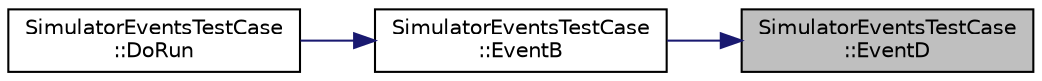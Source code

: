 digraph "SimulatorEventsTestCase::EventD"
{
 // LATEX_PDF_SIZE
  edge [fontname="Helvetica",fontsize="10",labelfontname="Helvetica",labelfontsize="10"];
  node [fontname="Helvetica",fontsize="10",shape=record];
  rankdir="RL";
  Node1 [label="SimulatorEventsTestCase\l::EventD",height=0.2,width=0.4,color="black", fillcolor="grey75", style="filled", fontcolor="black",tooltip=" "];
  Node1 -> Node2 [dir="back",color="midnightblue",fontsize="10",style="solid",fontname="Helvetica"];
  Node2 [label="SimulatorEventsTestCase\l::EventB",height=0.2,width=0.4,color="black", fillcolor="white", style="filled",URL="$class_simulator_events_test_case.html#a6ca4d5ed1b7cd1774aebf0a37b470808",tooltip=" "];
  Node2 -> Node3 [dir="back",color="midnightblue",fontsize="10",style="solid",fontname="Helvetica"];
  Node3 [label="SimulatorEventsTestCase\l::DoRun",height=0.2,width=0.4,color="black", fillcolor="white", style="filled",URL="$class_simulator_events_test_case.html#a00040d668dfec666439e200cbf653807",tooltip="Implementation to actually run this TestCase."];
}
